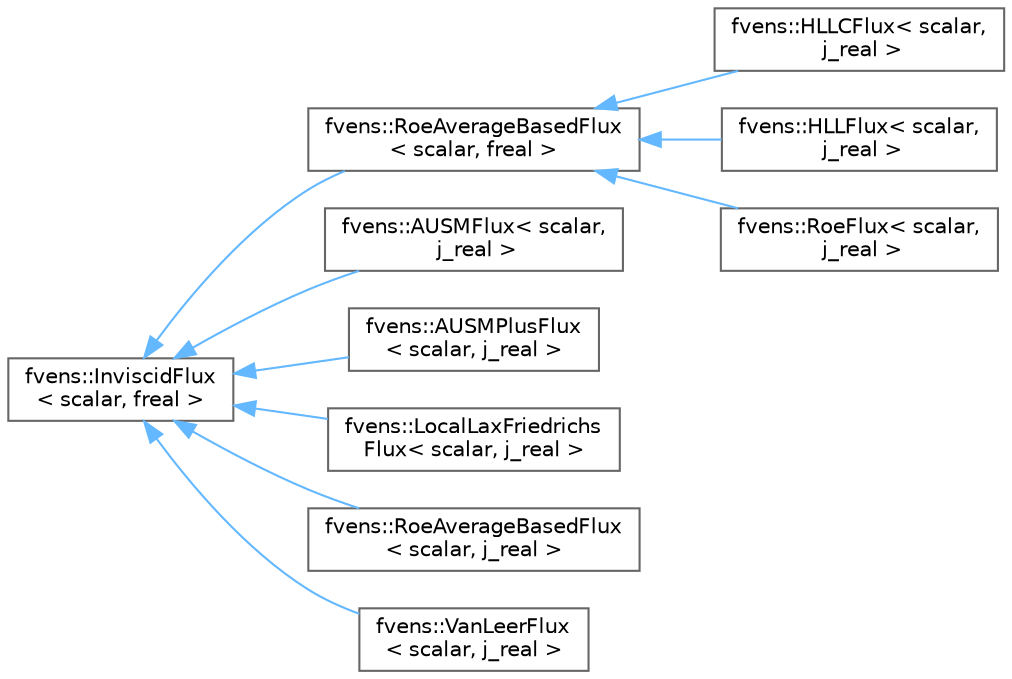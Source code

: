 digraph "Graphical Class Hierarchy"
{
 // LATEX_PDF_SIZE
  bgcolor="transparent";
  edge [fontname=Helvetica,fontsize=10,labelfontname=Helvetica,labelfontsize=10];
  node [fontname=Helvetica,fontsize=10,shape=box,height=0.2,width=0.4];
  rankdir="LR";
  Node0 [id="Node000000",label="fvens::InviscidFlux\l\< scalar, freal \>",height=0.2,width=0.4,color="grey40", fillcolor="white", style="filled",URL="$classfvens_1_1InviscidFlux.html",tooltip=" "];
  Node0 -> Node1 [id="edge16_Node000000_Node000001",dir="back",color="steelblue1",style="solid",tooltip=" "];
  Node1 [id="Node000001",label="fvens::RoeAverageBasedFlux\l\< scalar, freal \>",height=0.2,width=0.4,color="grey40", fillcolor="white", style="filled",URL="$classfvens_1_1RoeAverageBasedFlux.html",tooltip=" "];
  Node1 -> Node2 [id="edge17_Node000001_Node000002",dir="back",color="steelblue1",style="solid",tooltip=" "];
  Node2 [id="Node000002",label="fvens::HLLCFlux\< scalar,\l j_real \>",height=0.2,width=0.4,color="grey40", fillcolor="white", style="filled",URL="$classfvens_1_1HLLCFlux.html",tooltip="Harten Lax Van-Leer numerical flux with contact restoration by Toro."];
  Node1 -> Node3 [id="edge18_Node000001_Node000003",dir="back",color="steelblue1",style="solid",tooltip=" "];
  Node3 [id="Node000003",label="fvens::HLLFlux\< scalar,\l j_real \>",height=0.2,width=0.4,color="grey40", fillcolor="white", style="filled",URL="$classfvens_1_1HLLFlux.html",tooltip="Harten Lax Van-Leer numerical flux."];
  Node1 -> Node4 [id="edge19_Node000001_Node000004",dir="back",color="steelblue1",style="solid",tooltip=" "];
  Node4 [id="Node000004",label="fvens::RoeFlux\< scalar,\l j_real \>",height=0.2,width=0.4,color="grey40", fillcolor="white", style="filled",URL="$classfvens_1_1RoeFlux.html",tooltip="Roe-Pike flux-difference splitting."];
  Node0 -> Node5 [id="edge20_Node000000_Node000005",dir="back",color="steelblue1",style="solid",tooltip=" "];
  Node5 [id="Node000005",label="fvens::AUSMFlux\< scalar,\l j_real \>",height=0.2,width=0.4,color="grey40", fillcolor="white", style="filled",URL="$classfvens_1_1AUSMFlux.html",tooltip="Liou-Steffen AUSM flux-vector-splitting."];
  Node0 -> Node6 [id="edge21_Node000000_Node000006",dir="back",color="steelblue1",style="solid",tooltip=" "];
  Node6 [id="Node000006",label="fvens::AUSMPlusFlux\l\< scalar, j_real \>",height=0.2,width=0.4,color="grey40", fillcolor="white", style="filled",URL="$classfvens_1_1AUSMPlusFlux.html",tooltip="Liou's AUSM+ flux."];
  Node0 -> Node7 [id="edge22_Node000000_Node000007",dir="back",color="steelblue1",style="solid",tooltip=" "];
  Node7 [id="Node000007",label="fvens::LocalLaxFriedrichs\lFlux\< scalar, j_real \>",height=0.2,width=0.4,color="grey40", fillcolor="white", style="filled",URL="$classfvens_1_1LocalLaxFriedrichsFlux.html",tooltip=" "];
  Node0 -> Node8 [id="edge23_Node000000_Node000008",dir="back",color="steelblue1",style="solid",tooltip=" "];
  Node8 [id="Node000008",label="fvens::RoeAverageBasedFlux\l\< scalar, j_real \>",height=0.2,width=0.4,color="grey40", fillcolor="white", style="filled",URL="$classfvens_1_1RoeAverageBasedFlux.html",tooltip="Abstract class for fluxes which depend on Roe-averages."];
  Node0 -> Node9 [id="edge24_Node000000_Node000009",dir="back",color="steelblue1",style="solid",tooltip=" "];
  Node9 [id="Node000009",label="fvens::VanLeerFlux\l\< scalar, j_real \>",height=0.2,width=0.4,color="grey40", fillcolor="white", style="filled",URL="$classfvens_1_1VanLeerFlux.html",tooltip="Van-Leer flux-vector-splitting."];
}
